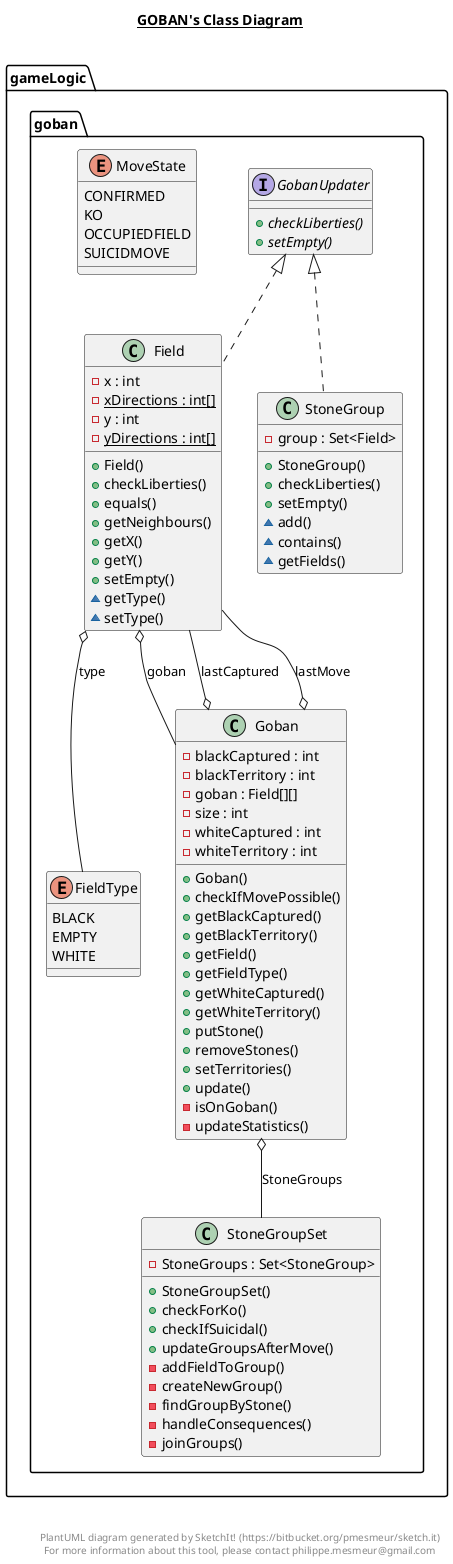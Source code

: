 @startuml

title __GOBAN's Class Diagram__\n

  namespace gameLogic {
    namespace goban {
      class gameLogic.goban.Field {
          - x : int
          {static} - xDirections : int[]
          - y : int
          {static} - yDirections : int[]
          + Field()
          + checkLiberties()
          + equals()
          + getNeighbours()
          + getX()
          + getY()
          + setEmpty()
          ~ getType()
          ~ setType()
      }
    }
  }
  

  namespace gameLogic {
    namespace goban {
      enum FieldType {
        BLACK
        EMPTY
        WHITE
      }
    }
  }
  

  namespace gameLogic {
    namespace goban {
      class gameLogic.goban.Goban {
          - blackCaptured : int
          - blackTerritory : int
          - goban : Field[][]
          - size : int
          - whiteCaptured : int
          - whiteTerritory : int
          + Goban()
          + checkIfMovePossible()
          + getBlackCaptured()
          + getBlackTerritory()
          + getField()
          + getFieldType()
          + getWhiteCaptured()
          + getWhiteTerritory()
          + putStone()
          + removeStones()
          + setTerritories()
          + update()
          - isOnGoban()
          - updateStatistics()
      }
    }
  }
  

  namespace gameLogic {
    namespace goban {
      interface gameLogic.goban.GobanUpdater {
          {abstract} + checkLiberties()
          {abstract} + setEmpty()
      }
    }
  }
  

  namespace gameLogic {
    namespace goban {
      enum MoveState {
        CONFIRMED
        KO
        OCCUPIEDFIELD
        SUICIDMOVE
      }
    }
  }
  

  namespace gameLogic {
    namespace goban {
      class gameLogic.goban.StoneGroup {
          - group : Set<Field>
          + StoneGroup()
          + checkLiberties()
          + setEmpty()
          ~ add()
          ~ contains()
          ~ getFields()
      }
    }
  }
  

  namespace gameLogic {
    namespace goban {
      class gameLogic.goban.StoneGroupSet {
          - StoneGroups : Set<StoneGroup>
          + StoneGroupSet()
          + checkForKo()
          + checkIfSuicidal()
          + updateGroupsAfterMove()
          - addFieldToGroup()
          - createNewGroup()
          - findGroupByStone()
          - handleConsequences()
          - joinGroups()
      }
    }
  }
  

  gameLogic.goban.Field .up.|> gameLogic.goban.GobanUpdater
  gameLogic.goban.Field o-- gameLogic.goban.Goban : goban
  gameLogic.goban.Field o-- gameLogic.goban.FieldType : type
  gameLogic.goban.Goban o-- gameLogic.goban.StoneGroupSet : StoneGroups
  gameLogic.goban.Goban o-- gameLogic.goban.Field : lastCaptured
  gameLogic.goban.Goban o-- gameLogic.goban.Field : lastMove
  gameLogic.goban.StoneGroup .up.|> gameLogic.goban.GobanUpdater


right footer


PlantUML diagram generated by SketchIt! (https://bitbucket.org/pmesmeur/sketch.it)
For more information about this tool, please contact philippe.mesmeur@gmail.com
endfooter

@enduml
